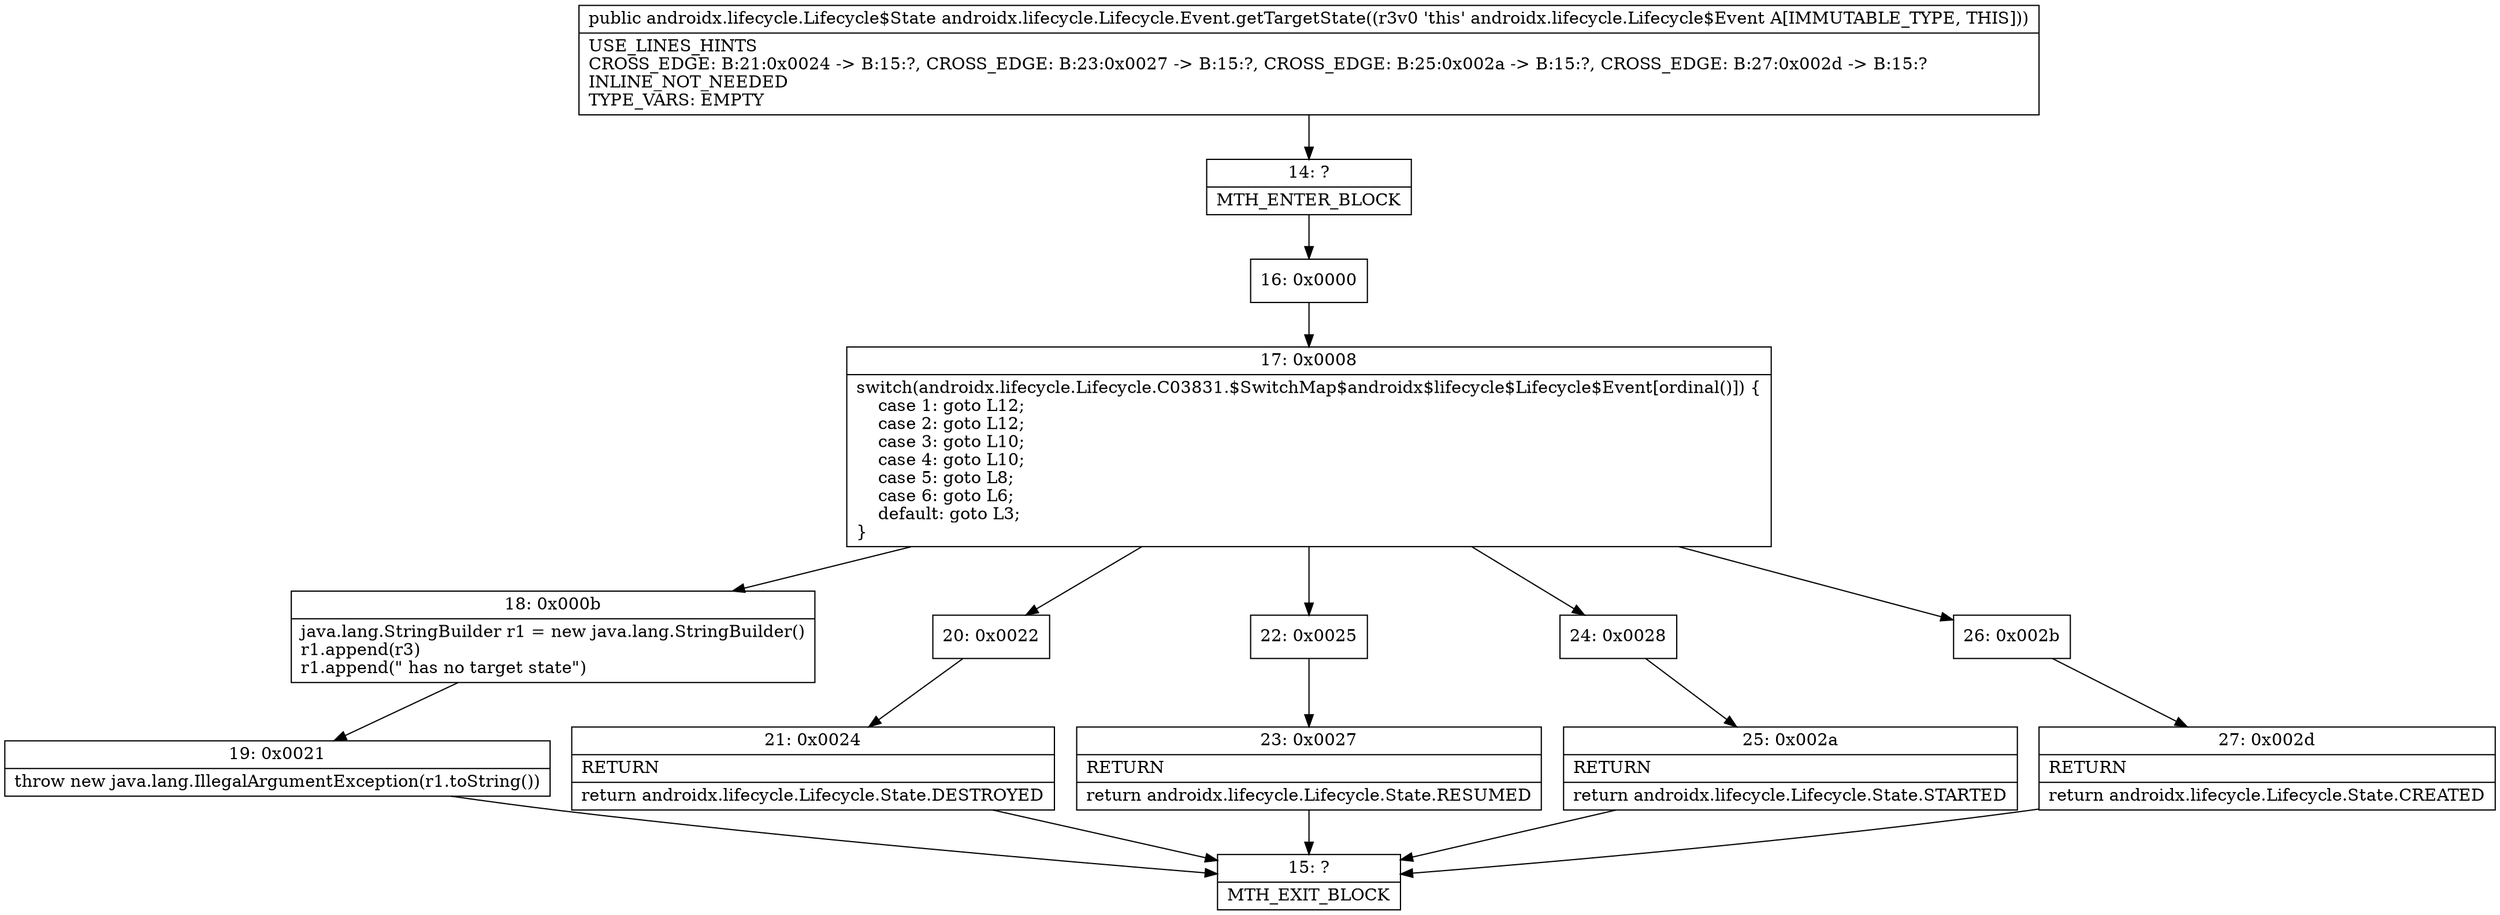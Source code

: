 digraph "CFG forandroidx.lifecycle.Lifecycle.Event.getTargetState()Landroidx\/lifecycle\/Lifecycle$State;" {
Node_14 [shape=record,label="{14\:\ ?|MTH_ENTER_BLOCK\l}"];
Node_16 [shape=record,label="{16\:\ 0x0000}"];
Node_17 [shape=record,label="{17\:\ 0x0008|switch(androidx.lifecycle.Lifecycle.C03831.$SwitchMap$androidx$lifecycle$Lifecycle$Event[ordinal()]) \{\l    case 1: goto L12;\l    case 2: goto L12;\l    case 3: goto L10;\l    case 4: goto L10;\l    case 5: goto L8;\l    case 6: goto L6;\l    default: goto L3;\l\}\l}"];
Node_18 [shape=record,label="{18\:\ 0x000b|java.lang.StringBuilder r1 = new java.lang.StringBuilder()\lr1.append(r3)\lr1.append(\" has no target state\")\l}"];
Node_19 [shape=record,label="{19\:\ 0x0021|throw new java.lang.IllegalArgumentException(r1.toString())\l}"];
Node_15 [shape=record,label="{15\:\ ?|MTH_EXIT_BLOCK\l}"];
Node_20 [shape=record,label="{20\:\ 0x0022}"];
Node_21 [shape=record,label="{21\:\ 0x0024|RETURN\l|return androidx.lifecycle.Lifecycle.State.DESTROYED\l}"];
Node_22 [shape=record,label="{22\:\ 0x0025}"];
Node_23 [shape=record,label="{23\:\ 0x0027|RETURN\l|return androidx.lifecycle.Lifecycle.State.RESUMED\l}"];
Node_24 [shape=record,label="{24\:\ 0x0028}"];
Node_25 [shape=record,label="{25\:\ 0x002a|RETURN\l|return androidx.lifecycle.Lifecycle.State.STARTED\l}"];
Node_26 [shape=record,label="{26\:\ 0x002b}"];
Node_27 [shape=record,label="{27\:\ 0x002d|RETURN\l|return androidx.lifecycle.Lifecycle.State.CREATED\l}"];
MethodNode[shape=record,label="{public androidx.lifecycle.Lifecycle$State androidx.lifecycle.Lifecycle.Event.getTargetState((r3v0 'this' androidx.lifecycle.Lifecycle$Event A[IMMUTABLE_TYPE, THIS]))  | USE_LINES_HINTS\lCROSS_EDGE: B:21:0x0024 \-\> B:15:?, CROSS_EDGE: B:23:0x0027 \-\> B:15:?, CROSS_EDGE: B:25:0x002a \-\> B:15:?, CROSS_EDGE: B:27:0x002d \-\> B:15:?\lINLINE_NOT_NEEDED\lTYPE_VARS: EMPTY\l}"];
MethodNode -> Node_14;Node_14 -> Node_16;
Node_16 -> Node_17;
Node_17 -> Node_18;
Node_17 -> Node_20;
Node_17 -> Node_22;
Node_17 -> Node_24;
Node_17 -> Node_26;
Node_18 -> Node_19;
Node_19 -> Node_15;
Node_20 -> Node_21;
Node_21 -> Node_15;
Node_22 -> Node_23;
Node_23 -> Node_15;
Node_24 -> Node_25;
Node_25 -> Node_15;
Node_26 -> Node_27;
Node_27 -> Node_15;
}

